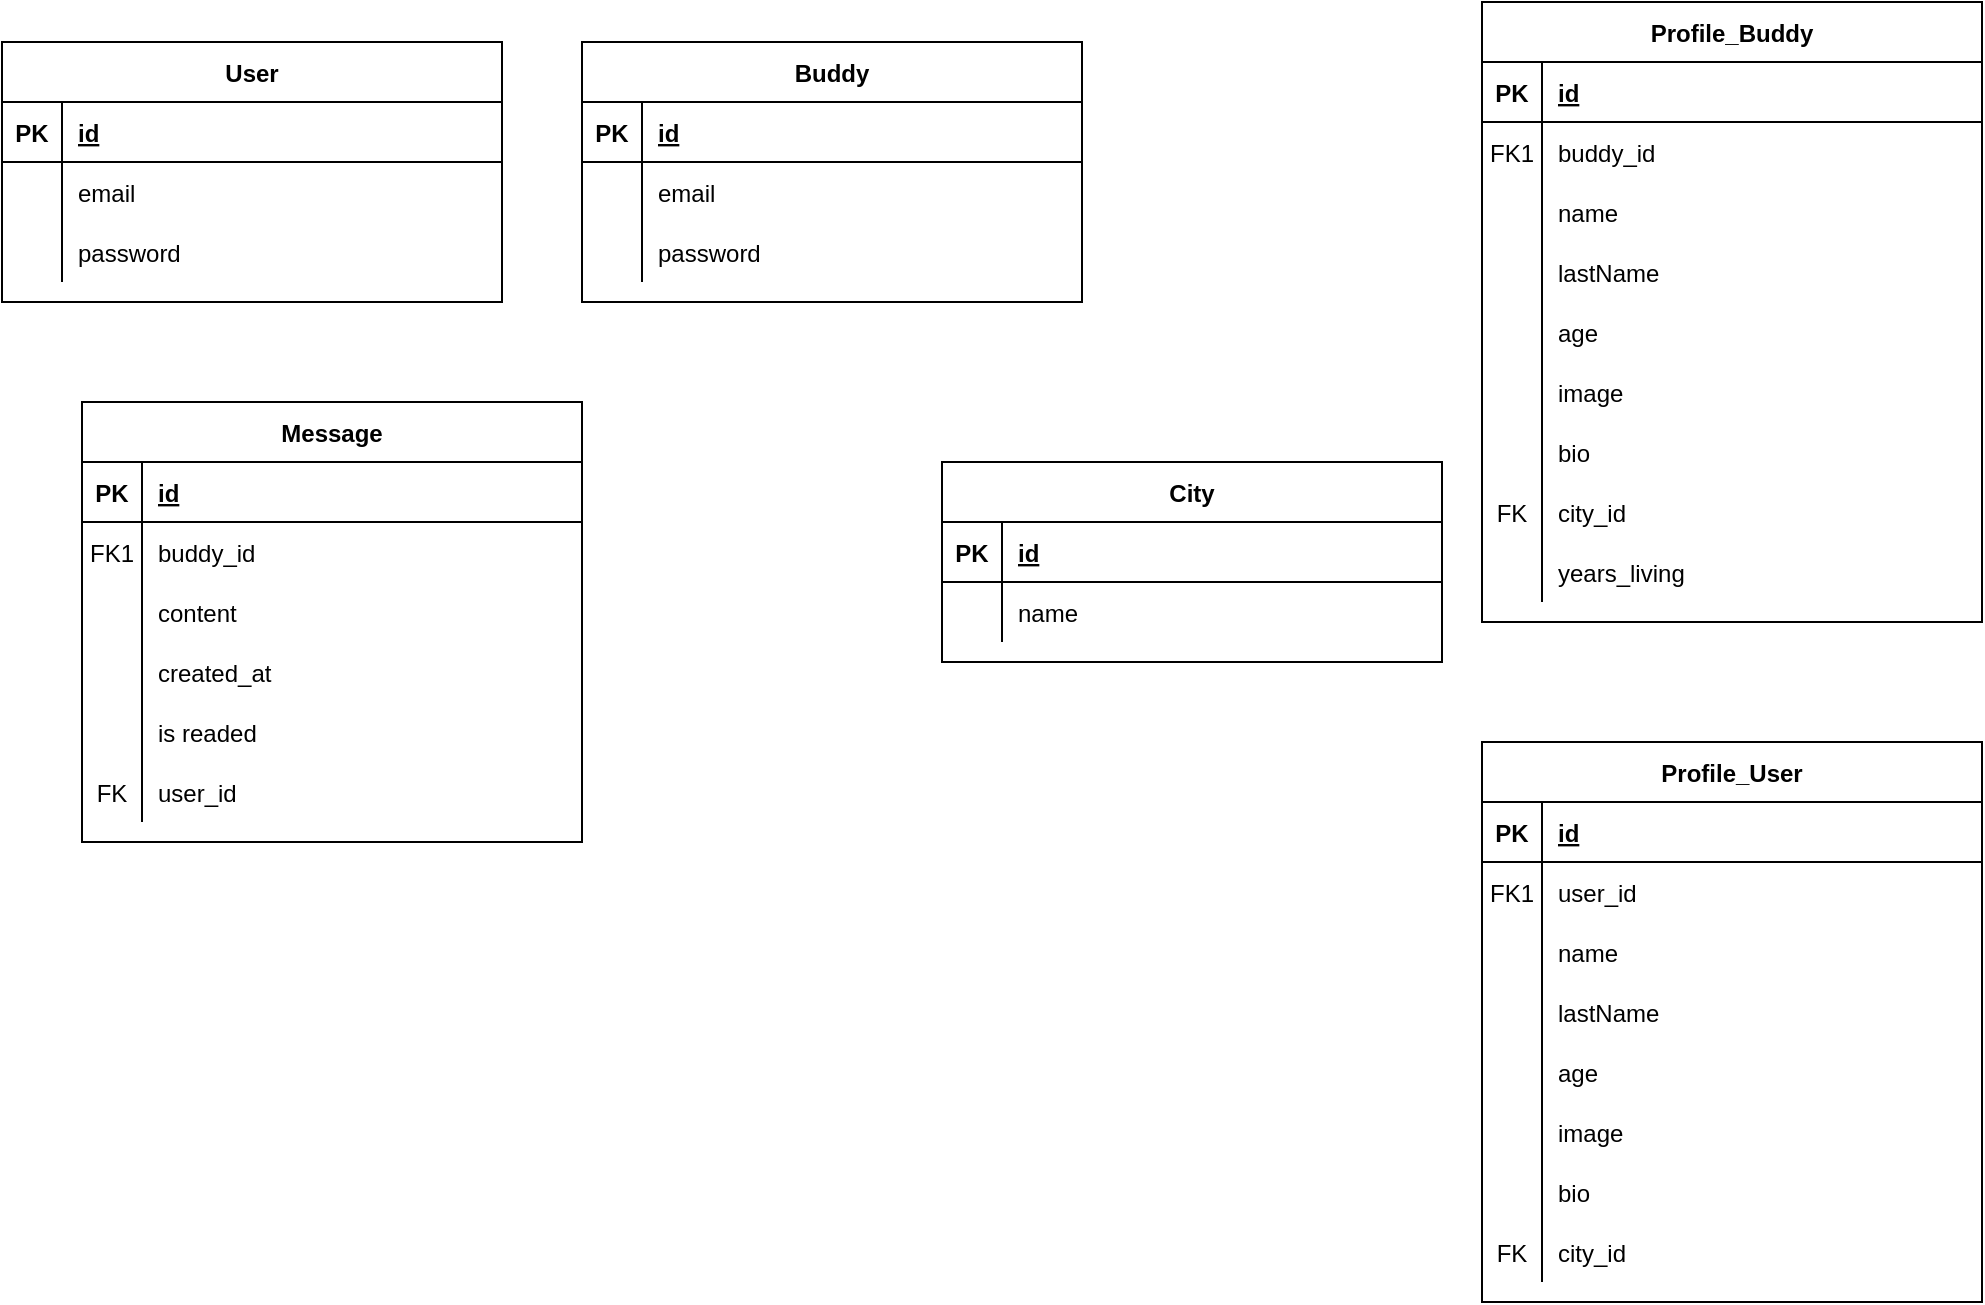 <mxfile version="14.6.9" type="github"><diagram id="R2lEEEUBdFMjLlhIrx00" name="Page-1"><mxGraphModel dx="1422" dy="661" grid="1" gridSize="10" guides="1" tooltips="1" connect="1" arrows="1" fold="1" page="1" pageScale="1" pageWidth="1100" pageHeight="850" math="0" shadow="0" extFonts="Permanent Marker^https://fonts.googleapis.com/css?family=Permanent+Marker"><root><mxCell id="0"/><mxCell id="1" parent="0"/><mxCell id="C-vyLk0tnHw3VtMMgP7b-2" value="Buddy" style="shape=table;startSize=30;container=1;collapsible=1;childLayout=tableLayout;fixedRows=1;rowLines=0;fontStyle=1;align=center;resizeLast=1;" parent="1" vertex="1"><mxGeometry x="340" y="50" width="250" height="130" as="geometry"/></mxCell><mxCell id="C-vyLk0tnHw3VtMMgP7b-3" value="" style="shape=partialRectangle;collapsible=0;dropTarget=0;pointerEvents=0;fillColor=none;points=[[0,0.5],[1,0.5]];portConstraint=eastwest;top=0;left=0;right=0;bottom=1;" parent="C-vyLk0tnHw3VtMMgP7b-2" vertex="1"><mxGeometry y="30" width="250" height="30" as="geometry"/></mxCell><mxCell id="C-vyLk0tnHw3VtMMgP7b-4" value="PK" style="shape=partialRectangle;overflow=hidden;connectable=0;fillColor=none;top=0;left=0;bottom=0;right=0;fontStyle=1;" parent="C-vyLk0tnHw3VtMMgP7b-3" vertex="1"><mxGeometry width="30" height="30" as="geometry"/></mxCell><mxCell id="C-vyLk0tnHw3VtMMgP7b-5" value="id" style="shape=partialRectangle;overflow=hidden;connectable=0;fillColor=none;top=0;left=0;bottom=0;right=0;align=left;spacingLeft=6;fontStyle=5;" parent="C-vyLk0tnHw3VtMMgP7b-3" vertex="1"><mxGeometry x="30" width="220" height="30" as="geometry"/></mxCell><mxCell id="uCq4a9gKOd6BqgS2VJ8T-19" style="shape=partialRectangle;collapsible=0;dropTarget=0;pointerEvents=0;fillColor=none;points=[[0,0.5],[1,0.5]];portConstraint=eastwest;top=0;left=0;right=0;bottom=0;" parent="C-vyLk0tnHw3VtMMgP7b-2" vertex="1"><mxGeometry y="60" width="250" height="30" as="geometry"/></mxCell><mxCell id="uCq4a9gKOd6BqgS2VJ8T-20" style="shape=partialRectangle;overflow=hidden;connectable=0;fillColor=none;top=0;left=0;bottom=0;right=0;" parent="uCq4a9gKOd6BqgS2VJ8T-19" vertex="1"><mxGeometry width="30" height="30" as="geometry"/></mxCell><mxCell id="uCq4a9gKOd6BqgS2VJ8T-21" value="email" style="shape=partialRectangle;overflow=hidden;connectable=0;fillColor=none;top=0;left=0;bottom=0;right=0;align=left;spacingLeft=6;" parent="uCq4a9gKOd6BqgS2VJ8T-19" vertex="1"><mxGeometry x="30" width="220" height="30" as="geometry"/></mxCell><mxCell id="uCq4a9gKOd6BqgS2VJ8T-22" style="shape=partialRectangle;collapsible=0;dropTarget=0;pointerEvents=0;fillColor=none;points=[[0,0.5],[1,0.5]];portConstraint=eastwest;top=0;left=0;right=0;bottom=0;" parent="C-vyLk0tnHw3VtMMgP7b-2" vertex="1"><mxGeometry y="90" width="250" height="30" as="geometry"/></mxCell><mxCell id="uCq4a9gKOd6BqgS2VJ8T-23" style="shape=partialRectangle;overflow=hidden;connectable=0;fillColor=none;top=0;left=0;bottom=0;right=0;" parent="uCq4a9gKOd6BqgS2VJ8T-22" vertex="1"><mxGeometry width="30" height="30" as="geometry"/></mxCell><mxCell id="uCq4a9gKOd6BqgS2VJ8T-24" value="password" style="shape=partialRectangle;overflow=hidden;connectable=0;fillColor=none;top=0;left=0;bottom=0;right=0;align=left;spacingLeft=6;" parent="uCq4a9gKOd6BqgS2VJ8T-22" vertex="1"><mxGeometry x="30" width="220" height="30" as="geometry"/></mxCell><mxCell id="C-vyLk0tnHw3VtMMgP7b-13" value="Profile_Buddy" style="shape=table;startSize=30;container=1;collapsible=1;childLayout=tableLayout;fixedRows=1;rowLines=0;fontStyle=1;align=center;resizeLast=1;" parent="1" vertex="1"><mxGeometry x="790" y="30" width="250" height="310" as="geometry"/></mxCell><mxCell id="C-vyLk0tnHw3VtMMgP7b-14" value="" style="shape=partialRectangle;collapsible=0;dropTarget=0;pointerEvents=0;fillColor=none;points=[[0,0.5],[1,0.5]];portConstraint=eastwest;top=0;left=0;right=0;bottom=1;" parent="C-vyLk0tnHw3VtMMgP7b-13" vertex="1"><mxGeometry y="30" width="250" height="30" as="geometry"/></mxCell><mxCell id="C-vyLk0tnHw3VtMMgP7b-15" value="PK" style="shape=partialRectangle;overflow=hidden;connectable=0;fillColor=none;top=0;left=0;bottom=0;right=0;fontStyle=1;" parent="C-vyLk0tnHw3VtMMgP7b-14" vertex="1"><mxGeometry width="30" height="30" as="geometry"/></mxCell><mxCell id="C-vyLk0tnHw3VtMMgP7b-16" value="id" style="shape=partialRectangle;overflow=hidden;connectable=0;fillColor=none;top=0;left=0;bottom=0;right=0;align=left;spacingLeft=6;fontStyle=5;" parent="C-vyLk0tnHw3VtMMgP7b-14" vertex="1"><mxGeometry x="30" width="220" height="30" as="geometry"/></mxCell><mxCell id="C-vyLk0tnHw3VtMMgP7b-17" value="" style="shape=partialRectangle;collapsible=0;dropTarget=0;pointerEvents=0;fillColor=none;points=[[0,0.5],[1,0.5]];portConstraint=eastwest;top=0;left=0;right=0;bottom=0;" parent="C-vyLk0tnHw3VtMMgP7b-13" vertex="1"><mxGeometry y="60" width="250" height="30" as="geometry"/></mxCell><mxCell id="C-vyLk0tnHw3VtMMgP7b-18" value="FK1" style="shape=partialRectangle;overflow=hidden;connectable=0;fillColor=none;top=0;left=0;bottom=0;right=0;" parent="C-vyLk0tnHw3VtMMgP7b-17" vertex="1"><mxGeometry width="30" height="30" as="geometry"/></mxCell><mxCell id="C-vyLk0tnHw3VtMMgP7b-19" value="buddy_id" style="shape=partialRectangle;overflow=hidden;connectable=0;fillColor=none;top=0;left=0;bottom=0;right=0;align=left;spacingLeft=6;" parent="C-vyLk0tnHw3VtMMgP7b-17" vertex="1"><mxGeometry x="30" width="220" height="30" as="geometry"/></mxCell><mxCell id="uCq4a9gKOd6BqgS2VJ8T-111" style="shape=partialRectangle;collapsible=0;dropTarget=0;pointerEvents=0;fillColor=none;points=[[0,0.5],[1,0.5]];portConstraint=eastwest;top=0;left=0;right=0;bottom=0;" parent="C-vyLk0tnHw3VtMMgP7b-13" vertex="1"><mxGeometry y="90" width="250" height="30" as="geometry"/></mxCell><mxCell id="uCq4a9gKOd6BqgS2VJ8T-112" style="shape=partialRectangle;overflow=hidden;connectable=0;fillColor=none;top=0;left=0;bottom=0;right=0;" parent="uCq4a9gKOd6BqgS2VJ8T-111" vertex="1"><mxGeometry width="30" height="30" as="geometry"/></mxCell><mxCell id="uCq4a9gKOd6BqgS2VJ8T-113" value="name" style="shape=partialRectangle;overflow=hidden;connectable=0;fillColor=none;top=0;left=0;bottom=0;right=0;align=left;spacingLeft=6;" parent="uCq4a9gKOd6BqgS2VJ8T-111" vertex="1"><mxGeometry x="30" width="220" height="30" as="geometry"/></mxCell><mxCell id="uCq4a9gKOd6BqgS2VJ8T-114" style="shape=partialRectangle;collapsible=0;dropTarget=0;pointerEvents=0;fillColor=none;points=[[0,0.5],[1,0.5]];portConstraint=eastwest;top=0;left=0;right=0;bottom=0;" parent="C-vyLk0tnHw3VtMMgP7b-13" vertex="1"><mxGeometry y="120" width="250" height="30" as="geometry"/></mxCell><mxCell id="uCq4a9gKOd6BqgS2VJ8T-115" style="shape=partialRectangle;overflow=hidden;connectable=0;fillColor=none;top=0;left=0;bottom=0;right=0;" parent="uCq4a9gKOd6BqgS2VJ8T-114" vertex="1"><mxGeometry width="30" height="30" as="geometry"/></mxCell><mxCell id="uCq4a9gKOd6BqgS2VJ8T-116" value="lastName" style="shape=partialRectangle;overflow=hidden;connectable=0;fillColor=none;top=0;left=0;bottom=0;right=0;align=left;spacingLeft=6;" parent="uCq4a9gKOd6BqgS2VJ8T-114" vertex="1"><mxGeometry x="30" width="220" height="30" as="geometry"/></mxCell><mxCell id="C-vyLk0tnHw3VtMMgP7b-20" value="" style="shape=partialRectangle;collapsible=0;dropTarget=0;pointerEvents=0;fillColor=none;points=[[0,0.5],[1,0.5]];portConstraint=eastwest;top=0;left=0;right=0;bottom=0;" parent="C-vyLk0tnHw3VtMMgP7b-13" vertex="1"><mxGeometry y="150" width="250" height="30" as="geometry"/></mxCell><mxCell id="C-vyLk0tnHw3VtMMgP7b-21" value="" style="shape=partialRectangle;overflow=hidden;connectable=0;fillColor=none;top=0;left=0;bottom=0;right=0;" parent="C-vyLk0tnHw3VtMMgP7b-20" vertex="1"><mxGeometry width="30" height="30" as="geometry"/></mxCell><mxCell id="C-vyLk0tnHw3VtMMgP7b-22" value="age" style="shape=partialRectangle;overflow=hidden;connectable=0;fillColor=none;top=0;left=0;bottom=0;right=0;align=left;spacingLeft=6;" parent="C-vyLk0tnHw3VtMMgP7b-20" vertex="1"><mxGeometry x="30" width="220" height="30" as="geometry"/></mxCell><mxCell id="uCq4a9gKOd6BqgS2VJ8T-25" style="shape=partialRectangle;collapsible=0;dropTarget=0;pointerEvents=0;fillColor=none;points=[[0,0.5],[1,0.5]];portConstraint=eastwest;top=0;left=0;right=0;bottom=0;" parent="C-vyLk0tnHw3VtMMgP7b-13" vertex="1"><mxGeometry y="180" width="250" height="30" as="geometry"/></mxCell><mxCell id="uCq4a9gKOd6BqgS2VJ8T-26" style="shape=partialRectangle;overflow=hidden;connectable=0;fillColor=none;top=0;left=0;bottom=0;right=0;" parent="uCq4a9gKOd6BqgS2VJ8T-25" vertex="1"><mxGeometry width="30" height="30" as="geometry"/></mxCell><mxCell id="uCq4a9gKOd6BqgS2VJ8T-27" value="image" style="shape=partialRectangle;overflow=hidden;connectable=0;fillColor=none;top=0;left=0;bottom=0;right=0;align=left;spacingLeft=6;" parent="uCq4a9gKOd6BqgS2VJ8T-25" vertex="1"><mxGeometry x="30" width="220" height="30" as="geometry"/></mxCell><mxCell id="uCq4a9gKOd6BqgS2VJ8T-28" style="shape=partialRectangle;collapsible=0;dropTarget=0;pointerEvents=0;fillColor=none;points=[[0,0.5],[1,0.5]];portConstraint=eastwest;top=0;left=0;right=0;bottom=0;" parent="C-vyLk0tnHw3VtMMgP7b-13" vertex="1"><mxGeometry y="210" width="250" height="30" as="geometry"/></mxCell><mxCell id="uCq4a9gKOd6BqgS2VJ8T-29" style="shape=partialRectangle;overflow=hidden;connectable=0;fillColor=none;top=0;left=0;bottom=0;right=0;" parent="uCq4a9gKOd6BqgS2VJ8T-28" vertex="1"><mxGeometry width="30" height="30" as="geometry"/></mxCell><mxCell id="uCq4a9gKOd6BqgS2VJ8T-30" value="bio" style="shape=partialRectangle;overflow=hidden;connectable=0;fillColor=none;top=0;left=0;bottom=0;right=0;align=left;spacingLeft=6;" parent="uCq4a9gKOd6BqgS2VJ8T-28" vertex="1"><mxGeometry x="30" width="220" height="30" as="geometry"/></mxCell><mxCell id="uCq4a9gKOd6BqgS2VJ8T-31" style="shape=partialRectangle;collapsible=0;dropTarget=0;pointerEvents=0;fillColor=none;points=[[0,0.5],[1,0.5]];portConstraint=eastwest;top=0;left=0;right=0;bottom=0;" parent="C-vyLk0tnHw3VtMMgP7b-13" vertex="1"><mxGeometry y="240" width="250" height="30" as="geometry"/></mxCell><mxCell id="uCq4a9gKOd6BqgS2VJ8T-32" value="FK" style="shape=partialRectangle;overflow=hidden;connectable=0;fillColor=none;top=0;left=0;bottom=0;right=0;" parent="uCq4a9gKOd6BqgS2VJ8T-31" vertex="1"><mxGeometry width="30" height="30" as="geometry"/></mxCell><mxCell id="uCq4a9gKOd6BqgS2VJ8T-33" value="city_id" style="shape=partialRectangle;overflow=hidden;connectable=0;fillColor=none;top=0;left=0;bottom=0;right=0;align=left;spacingLeft=6;" parent="uCq4a9gKOd6BqgS2VJ8T-31" vertex="1"><mxGeometry x="30" width="220" height="30" as="geometry"/></mxCell><mxCell id="uCq4a9gKOd6BqgS2VJ8T-34" style="shape=partialRectangle;collapsible=0;dropTarget=0;pointerEvents=0;fillColor=none;points=[[0,0.5],[1,0.5]];portConstraint=eastwest;top=0;left=0;right=0;bottom=0;" parent="C-vyLk0tnHw3VtMMgP7b-13" vertex="1"><mxGeometry y="270" width="250" height="30" as="geometry"/></mxCell><mxCell id="uCq4a9gKOd6BqgS2VJ8T-35" style="shape=partialRectangle;overflow=hidden;connectable=0;fillColor=none;top=0;left=0;bottom=0;right=0;" parent="uCq4a9gKOd6BqgS2VJ8T-34" vertex="1"><mxGeometry width="30" height="30" as="geometry"/></mxCell><mxCell id="uCq4a9gKOd6BqgS2VJ8T-36" value="years_living" style="shape=partialRectangle;overflow=hidden;connectable=0;fillColor=none;top=0;left=0;bottom=0;right=0;align=left;spacingLeft=6;" parent="uCq4a9gKOd6BqgS2VJ8T-34" vertex="1"><mxGeometry x="30" width="220" height="30" as="geometry"/></mxCell><mxCell id="C-vyLk0tnHw3VtMMgP7b-23" value="User" style="shape=table;startSize=30;container=1;collapsible=1;childLayout=tableLayout;fixedRows=1;rowLines=0;fontStyle=1;align=center;resizeLast=1;" parent="1" vertex="1"><mxGeometry x="50" y="50" width="250" height="130" as="geometry"/></mxCell><mxCell id="C-vyLk0tnHw3VtMMgP7b-24" value="" style="shape=partialRectangle;collapsible=0;dropTarget=0;pointerEvents=0;fillColor=none;points=[[0,0.5],[1,0.5]];portConstraint=eastwest;top=0;left=0;right=0;bottom=1;" parent="C-vyLk0tnHw3VtMMgP7b-23" vertex="1"><mxGeometry y="30" width="250" height="30" as="geometry"/></mxCell><mxCell id="C-vyLk0tnHw3VtMMgP7b-25" value="PK" style="shape=partialRectangle;overflow=hidden;connectable=0;fillColor=none;top=0;left=0;bottom=0;right=0;fontStyle=1;" parent="C-vyLk0tnHw3VtMMgP7b-24" vertex="1"><mxGeometry width="30" height="30" as="geometry"/></mxCell><mxCell id="C-vyLk0tnHw3VtMMgP7b-26" value="id" style="shape=partialRectangle;overflow=hidden;connectable=0;fillColor=none;top=0;left=0;bottom=0;right=0;align=left;spacingLeft=6;fontStyle=5;" parent="C-vyLk0tnHw3VtMMgP7b-24" vertex="1"><mxGeometry x="30" width="220" height="30" as="geometry"/></mxCell><mxCell id="uCq4a9gKOd6BqgS2VJ8T-10" style="shape=partialRectangle;collapsible=0;dropTarget=0;pointerEvents=0;fillColor=none;points=[[0,0.5],[1,0.5]];portConstraint=eastwest;top=0;left=0;right=0;bottom=0;" parent="C-vyLk0tnHw3VtMMgP7b-23" vertex="1"><mxGeometry y="60" width="250" height="30" as="geometry"/></mxCell><mxCell id="uCq4a9gKOd6BqgS2VJ8T-11" style="shape=partialRectangle;overflow=hidden;connectable=0;fillColor=none;top=0;left=0;bottom=0;right=0;" parent="uCq4a9gKOd6BqgS2VJ8T-10" vertex="1"><mxGeometry width="30" height="30" as="geometry"/></mxCell><mxCell id="uCq4a9gKOd6BqgS2VJ8T-12" value="email" style="shape=partialRectangle;overflow=hidden;connectable=0;fillColor=none;top=0;left=0;bottom=0;right=0;align=left;spacingLeft=6;" parent="uCq4a9gKOd6BqgS2VJ8T-10" vertex="1"><mxGeometry x="30" width="220" height="30" as="geometry"/></mxCell><mxCell id="uCq4a9gKOd6BqgS2VJ8T-13" style="shape=partialRectangle;collapsible=0;dropTarget=0;pointerEvents=0;fillColor=none;points=[[0,0.5],[1,0.5]];portConstraint=eastwest;top=0;left=0;right=0;bottom=0;" parent="C-vyLk0tnHw3VtMMgP7b-23" vertex="1"><mxGeometry y="90" width="250" height="30" as="geometry"/></mxCell><mxCell id="uCq4a9gKOd6BqgS2VJ8T-14" style="shape=partialRectangle;overflow=hidden;connectable=0;fillColor=none;top=0;left=0;bottom=0;right=0;" parent="uCq4a9gKOd6BqgS2VJ8T-13" vertex="1"><mxGeometry width="30" height="30" as="geometry"/></mxCell><mxCell id="uCq4a9gKOd6BqgS2VJ8T-15" value="password" style="shape=partialRectangle;overflow=hidden;connectable=0;fillColor=none;top=0;left=0;bottom=0;right=0;align=left;spacingLeft=6;" parent="uCq4a9gKOd6BqgS2VJ8T-13" vertex="1"><mxGeometry x="30" width="220" height="30" as="geometry"/></mxCell><mxCell id="uCq4a9gKOd6BqgS2VJ8T-37" value="Profile_User" style="shape=table;startSize=30;container=1;collapsible=1;childLayout=tableLayout;fixedRows=1;rowLines=0;fontStyle=1;align=center;resizeLast=1;" parent="1" vertex="1"><mxGeometry x="790" y="400" width="250" height="280" as="geometry"/></mxCell><mxCell id="uCq4a9gKOd6BqgS2VJ8T-38" value="" style="shape=partialRectangle;collapsible=0;dropTarget=0;pointerEvents=0;fillColor=none;points=[[0,0.5],[1,0.5]];portConstraint=eastwest;top=0;left=0;right=0;bottom=1;" parent="uCq4a9gKOd6BqgS2VJ8T-37" vertex="1"><mxGeometry y="30" width="250" height="30" as="geometry"/></mxCell><mxCell id="uCq4a9gKOd6BqgS2VJ8T-39" value="PK" style="shape=partialRectangle;overflow=hidden;connectable=0;fillColor=none;top=0;left=0;bottom=0;right=0;fontStyle=1;" parent="uCq4a9gKOd6BqgS2VJ8T-38" vertex="1"><mxGeometry width="30" height="30" as="geometry"/></mxCell><mxCell id="uCq4a9gKOd6BqgS2VJ8T-40" value="id" style="shape=partialRectangle;overflow=hidden;connectable=0;fillColor=none;top=0;left=0;bottom=0;right=0;align=left;spacingLeft=6;fontStyle=5;" parent="uCq4a9gKOd6BqgS2VJ8T-38" vertex="1"><mxGeometry x="30" width="220" height="30" as="geometry"/></mxCell><mxCell id="uCq4a9gKOd6BqgS2VJ8T-41" value="" style="shape=partialRectangle;collapsible=0;dropTarget=0;pointerEvents=0;fillColor=none;points=[[0,0.5],[1,0.5]];portConstraint=eastwest;top=0;left=0;right=0;bottom=0;" parent="uCq4a9gKOd6BqgS2VJ8T-37" vertex="1"><mxGeometry y="60" width="250" height="30" as="geometry"/></mxCell><mxCell id="uCq4a9gKOd6BqgS2VJ8T-42" value="FK1" style="shape=partialRectangle;overflow=hidden;connectable=0;fillColor=none;top=0;left=0;bottom=0;right=0;" parent="uCq4a9gKOd6BqgS2VJ8T-41" vertex="1"><mxGeometry width="30" height="30" as="geometry"/></mxCell><mxCell id="uCq4a9gKOd6BqgS2VJ8T-43" value="user_id" style="shape=partialRectangle;overflow=hidden;connectable=0;fillColor=none;top=0;left=0;bottom=0;right=0;align=left;spacingLeft=6;" parent="uCq4a9gKOd6BqgS2VJ8T-41" vertex="1"><mxGeometry x="30" width="220" height="30" as="geometry"/></mxCell><mxCell id="uCq4a9gKOd6BqgS2VJ8T-120" style="shape=partialRectangle;collapsible=0;dropTarget=0;pointerEvents=0;fillColor=none;points=[[0,0.5],[1,0.5]];portConstraint=eastwest;top=0;left=0;right=0;bottom=0;" parent="uCq4a9gKOd6BqgS2VJ8T-37" vertex="1"><mxGeometry y="90" width="250" height="30" as="geometry"/></mxCell><mxCell id="uCq4a9gKOd6BqgS2VJ8T-121" style="shape=partialRectangle;overflow=hidden;connectable=0;fillColor=none;top=0;left=0;bottom=0;right=0;" parent="uCq4a9gKOd6BqgS2VJ8T-120" vertex="1"><mxGeometry width="30" height="30" as="geometry"/></mxCell><mxCell id="uCq4a9gKOd6BqgS2VJ8T-122" value="name" style="shape=partialRectangle;overflow=hidden;connectable=0;fillColor=none;top=0;left=0;bottom=0;right=0;align=left;spacingLeft=6;" parent="uCq4a9gKOd6BqgS2VJ8T-120" vertex="1"><mxGeometry x="30" width="220" height="30" as="geometry"/></mxCell><mxCell id="uCq4a9gKOd6BqgS2VJ8T-123" style="shape=partialRectangle;collapsible=0;dropTarget=0;pointerEvents=0;fillColor=none;points=[[0,0.5],[1,0.5]];portConstraint=eastwest;top=0;left=0;right=0;bottom=0;" parent="uCq4a9gKOd6BqgS2VJ8T-37" vertex="1"><mxGeometry y="120" width="250" height="30" as="geometry"/></mxCell><mxCell id="uCq4a9gKOd6BqgS2VJ8T-124" style="shape=partialRectangle;overflow=hidden;connectable=0;fillColor=none;top=0;left=0;bottom=0;right=0;" parent="uCq4a9gKOd6BqgS2VJ8T-123" vertex="1"><mxGeometry width="30" height="30" as="geometry"/></mxCell><mxCell id="uCq4a9gKOd6BqgS2VJ8T-125" value="lastName" style="shape=partialRectangle;overflow=hidden;connectable=0;fillColor=none;top=0;left=0;bottom=0;right=0;align=left;spacingLeft=6;" parent="uCq4a9gKOd6BqgS2VJ8T-123" vertex="1"><mxGeometry x="30" width="220" height="30" as="geometry"/></mxCell><mxCell id="uCq4a9gKOd6BqgS2VJ8T-44" value="" style="shape=partialRectangle;collapsible=0;dropTarget=0;pointerEvents=0;fillColor=none;points=[[0,0.5],[1,0.5]];portConstraint=eastwest;top=0;left=0;right=0;bottom=0;" parent="uCq4a9gKOd6BqgS2VJ8T-37" vertex="1"><mxGeometry y="150" width="250" height="30" as="geometry"/></mxCell><mxCell id="uCq4a9gKOd6BqgS2VJ8T-45" value="" style="shape=partialRectangle;overflow=hidden;connectable=0;fillColor=none;top=0;left=0;bottom=0;right=0;" parent="uCq4a9gKOd6BqgS2VJ8T-44" vertex="1"><mxGeometry width="30" height="30" as="geometry"/></mxCell><mxCell id="uCq4a9gKOd6BqgS2VJ8T-46" value="age" style="shape=partialRectangle;overflow=hidden;connectable=0;fillColor=none;top=0;left=0;bottom=0;right=0;align=left;spacingLeft=6;" parent="uCq4a9gKOd6BqgS2VJ8T-44" vertex="1"><mxGeometry x="30" width="220" height="30" as="geometry"/></mxCell><mxCell id="uCq4a9gKOd6BqgS2VJ8T-47" style="shape=partialRectangle;collapsible=0;dropTarget=0;pointerEvents=0;fillColor=none;points=[[0,0.5],[1,0.5]];portConstraint=eastwest;top=0;left=0;right=0;bottom=0;" parent="uCq4a9gKOd6BqgS2VJ8T-37" vertex="1"><mxGeometry y="180" width="250" height="30" as="geometry"/></mxCell><mxCell id="uCq4a9gKOd6BqgS2VJ8T-48" style="shape=partialRectangle;overflow=hidden;connectable=0;fillColor=none;top=0;left=0;bottom=0;right=0;" parent="uCq4a9gKOd6BqgS2VJ8T-47" vertex="1"><mxGeometry width="30" height="30" as="geometry"/></mxCell><mxCell id="uCq4a9gKOd6BqgS2VJ8T-49" value="image" style="shape=partialRectangle;overflow=hidden;connectable=0;fillColor=none;top=0;left=0;bottom=0;right=0;align=left;spacingLeft=6;" parent="uCq4a9gKOd6BqgS2VJ8T-47" vertex="1"><mxGeometry x="30" width="220" height="30" as="geometry"/></mxCell><mxCell id="uCq4a9gKOd6BqgS2VJ8T-50" style="shape=partialRectangle;collapsible=0;dropTarget=0;pointerEvents=0;fillColor=none;points=[[0,0.5],[1,0.5]];portConstraint=eastwest;top=0;left=0;right=0;bottom=0;" parent="uCq4a9gKOd6BqgS2VJ8T-37" vertex="1"><mxGeometry y="210" width="250" height="30" as="geometry"/></mxCell><mxCell id="uCq4a9gKOd6BqgS2VJ8T-51" style="shape=partialRectangle;overflow=hidden;connectable=0;fillColor=none;top=0;left=0;bottom=0;right=0;" parent="uCq4a9gKOd6BqgS2VJ8T-50" vertex="1"><mxGeometry width="30" height="30" as="geometry"/></mxCell><mxCell id="uCq4a9gKOd6BqgS2VJ8T-52" value="bio" style="shape=partialRectangle;overflow=hidden;connectable=0;fillColor=none;top=0;left=0;bottom=0;right=0;align=left;spacingLeft=6;" parent="uCq4a9gKOd6BqgS2VJ8T-50" vertex="1"><mxGeometry x="30" width="220" height="30" as="geometry"/></mxCell><mxCell id="uCq4a9gKOd6BqgS2VJ8T-53" style="shape=partialRectangle;collapsible=0;dropTarget=0;pointerEvents=0;fillColor=none;points=[[0,0.5],[1,0.5]];portConstraint=eastwest;top=0;left=0;right=0;bottom=0;" parent="uCq4a9gKOd6BqgS2VJ8T-37" vertex="1"><mxGeometry y="240" width="250" height="30" as="geometry"/></mxCell><mxCell id="uCq4a9gKOd6BqgS2VJ8T-54" value="FK" style="shape=partialRectangle;overflow=hidden;connectable=0;fillColor=none;top=0;left=0;bottom=0;right=0;" parent="uCq4a9gKOd6BqgS2VJ8T-53" vertex="1"><mxGeometry width="30" height="30" as="geometry"/></mxCell><mxCell id="uCq4a9gKOd6BqgS2VJ8T-55" value="city_id" style="shape=partialRectangle;overflow=hidden;connectable=0;fillColor=none;top=0;left=0;bottom=0;right=0;align=left;spacingLeft=6;" parent="uCq4a9gKOd6BqgS2VJ8T-53" vertex="1"><mxGeometry x="30" width="220" height="30" as="geometry"/></mxCell><mxCell id="uCq4a9gKOd6BqgS2VJ8T-59" value="City" style="shape=table;startSize=30;container=1;collapsible=1;childLayout=tableLayout;fixedRows=1;rowLines=0;fontStyle=1;align=center;resizeLast=1;" parent="1" vertex="1"><mxGeometry x="520" y="260" width="250" height="100" as="geometry"/></mxCell><mxCell id="uCq4a9gKOd6BqgS2VJ8T-60" value="" style="shape=partialRectangle;collapsible=0;dropTarget=0;pointerEvents=0;fillColor=none;points=[[0,0.5],[1,0.5]];portConstraint=eastwest;top=0;left=0;right=0;bottom=1;" parent="uCq4a9gKOd6BqgS2VJ8T-59" vertex="1"><mxGeometry y="30" width="250" height="30" as="geometry"/></mxCell><mxCell id="uCq4a9gKOd6BqgS2VJ8T-61" value="PK" style="shape=partialRectangle;overflow=hidden;connectable=0;fillColor=none;top=0;left=0;bottom=0;right=0;fontStyle=1;" parent="uCq4a9gKOd6BqgS2VJ8T-60" vertex="1"><mxGeometry width="30" height="30" as="geometry"/></mxCell><mxCell id="uCq4a9gKOd6BqgS2VJ8T-62" value="id" style="shape=partialRectangle;overflow=hidden;connectable=0;fillColor=none;top=0;left=0;bottom=0;right=0;align=left;spacingLeft=6;fontStyle=5;" parent="uCq4a9gKOd6BqgS2VJ8T-60" vertex="1"><mxGeometry x="30" width="220" height="30" as="geometry"/></mxCell><mxCell id="uCq4a9gKOd6BqgS2VJ8T-63" value="" style="shape=partialRectangle;collapsible=0;dropTarget=0;pointerEvents=0;fillColor=none;points=[[0,0.5],[1,0.5]];portConstraint=eastwest;top=0;left=0;right=0;bottom=0;" parent="uCq4a9gKOd6BqgS2VJ8T-59" vertex="1"><mxGeometry y="60" width="250" height="30" as="geometry"/></mxCell><mxCell id="uCq4a9gKOd6BqgS2VJ8T-64" value="" style="shape=partialRectangle;overflow=hidden;connectable=0;fillColor=none;top=0;left=0;bottom=0;right=0;" parent="uCq4a9gKOd6BqgS2VJ8T-63" vertex="1"><mxGeometry width="30" height="30" as="geometry"/></mxCell><mxCell id="uCq4a9gKOd6BqgS2VJ8T-65" value="name" style="shape=partialRectangle;overflow=hidden;connectable=0;fillColor=none;top=0;left=0;bottom=0;right=0;align=left;spacingLeft=6;" parent="uCq4a9gKOd6BqgS2VJ8T-63" vertex="1"><mxGeometry x="30" width="220" height="30" as="geometry"/></mxCell><mxCell id="uCq4a9gKOd6BqgS2VJ8T-75" value="Message" style="shape=table;startSize=30;container=1;collapsible=1;childLayout=tableLayout;fixedRows=1;rowLines=0;fontStyle=1;align=center;resizeLast=1;" parent="1" vertex="1"><mxGeometry x="90" y="230" width="250" height="220" as="geometry"/></mxCell><mxCell id="uCq4a9gKOd6BqgS2VJ8T-76" value="" style="shape=partialRectangle;collapsible=0;dropTarget=0;pointerEvents=0;fillColor=none;points=[[0,0.5],[1,0.5]];portConstraint=eastwest;top=0;left=0;right=0;bottom=1;" parent="uCq4a9gKOd6BqgS2VJ8T-75" vertex="1"><mxGeometry y="30" width="250" height="30" as="geometry"/></mxCell><mxCell id="uCq4a9gKOd6BqgS2VJ8T-77" value="PK" style="shape=partialRectangle;overflow=hidden;connectable=0;fillColor=none;top=0;left=0;bottom=0;right=0;fontStyle=1;" parent="uCq4a9gKOd6BqgS2VJ8T-76" vertex="1"><mxGeometry width="30" height="30" as="geometry"/></mxCell><mxCell id="uCq4a9gKOd6BqgS2VJ8T-78" value="id" style="shape=partialRectangle;overflow=hidden;connectable=0;fillColor=none;top=0;left=0;bottom=0;right=0;align=left;spacingLeft=6;fontStyle=5;" parent="uCq4a9gKOd6BqgS2VJ8T-76" vertex="1"><mxGeometry x="30" width="220" height="30" as="geometry"/></mxCell><mxCell id="uCq4a9gKOd6BqgS2VJ8T-79" value="" style="shape=partialRectangle;collapsible=0;dropTarget=0;pointerEvents=0;fillColor=none;points=[[0,0.5],[1,0.5]];portConstraint=eastwest;top=0;left=0;right=0;bottom=0;" parent="uCq4a9gKOd6BqgS2VJ8T-75" vertex="1"><mxGeometry y="60" width="250" height="30" as="geometry"/></mxCell><mxCell id="uCq4a9gKOd6BqgS2VJ8T-80" value="FK1" style="shape=partialRectangle;overflow=hidden;connectable=0;fillColor=none;top=0;left=0;bottom=0;right=0;" parent="uCq4a9gKOd6BqgS2VJ8T-79" vertex="1"><mxGeometry width="30" height="30" as="geometry"/></mxCell><mxCell id="uCq4a9gKOd6BqgS2VJ8T-81" value="buddy_id" style="shape=partialRectangle;overflow=hidden;connectable=0;fillColor=none;top=0;left=0;bottom=0;right=0;align=left;spacingLeft=6;" parent="uCq4a9gKOd6BqgS2VJ8T-79" vertex="1"><mxGeometry x="30" width="220" height="30" as="geometry"/></mxCell><mxCell id="uCq4a9gKOd6BqgS2VJ8T-82" value="" style="shape=partialRectangle;collapsible=0;dropTarget=0;pointerEvents=0;fillColor=none;points=[[0,0.5],[1,0.5]];portConstraint=eastwest;top=0;left=0;right=0;bottom=0;" parent="uCq4a9gKOd6BqgS2VJ8T-75" vertex="1"><mxGeometry y="90" width="250" height="30" as="geometry"/></mxCell><mxCell id="uCq4a9gKOd6BqgS2VJ8T-83" value="" style="shape=partialRectangle;overflow=hidden;connectable=0;fillColor=none;top=0;left=0;bottom=0;right=0;" parent="uCq4a9gKOd6BqgS2VJ8T-82" vertex="1"><mxGeometry width="30" height="30" as="geometry"/></mxCell><mxCell id="uCq4a9gKOd6BqgS2VJ8T-84" value="content" style="shape=partialRectangle;overflow=hidden;connectable=0;fillColor=none;top=0;left=0;bottom=0;right=0;align=left;spacingLeft=6;" parent="uCq4a9gKOd6BqgS2VJ8T-82" vertex="1"><mxGeometry x="30" width="220" height="30" as="geometry"/></mxCell><mxCell id="uCq4a9gKOd6BqgS2VJ8T-85" style="shape=partialRectangle;collapsible=0;dropTarget=0;pointerEvents=0;fillColor=none;points=[[0,0.5],[1,0.5]];portConstraint=eastwest;top=0;left=0;right=0;bottom=0;" parent="uCq4a9gKOd6BqgS2VJ8T-75" vertex="1"><mxGeometry y="120" width="250" height="30" as="geometry"/></mxCell><mxCell id="uCq4a9gKOd6BqgS2VJ8T-86" style="shape=partialRectangle;overflow=hidden;connectable=0;fillColor=none;top=0;left=0;bottom=0;right=0;" parent="uCq4a9gKOd6BqgS2VJ8T-85" vertex="1"><mxGeometry width="30" height="30" as="geometry"/></mxCell><mxCell id="uCq4a9gKOd6BqgS2VJ8T-87" value="created_at" style="shape=partialRectangle;overflow=hidden;connectable=0;fillColor=none;top=0;left=0;bottom=0;right=0;align=left;spacingLeft=6;" parent="uCq4a9gKOd6BqgS2VJ8T-85" vertex="1"><mxGeometry x="30" width="220" height="30" as="geometry"/></mxCell><mxCell id="uCq4a9gKOd6BqgS2VJ8T-88" style="shape=partialRectangle;collapsible=0;dropTarget=0;pointerEvents=0;fillColor=none;points=[[0,0.5],[1,0.5]];portConstraint=eastwest;top=0;left=0;right=0;bottom=0;" parent="uCq4a9gKOd6BqgS2VJ8T-75" vertex="1"><mxGeometry y="150" width="250" height="30" as="geometry"/></mxCell><mxCell id="uCq4a9gKOd6BqgS2VJ8T-89" style="shape=partialRectangle;overflow=hidden;connectable=0;fillColor=none;top=0;left=0;bottom=0;right=0;" parent="uCq4a9gKOd6BqgS2VJ8T-88" vertex="1"><mxGeometry width="30" height="30" as="geometry"/></mxCell><mxCell id="uCq4a9gKOd6BqgS2VJ8T-90" value="is readed" style="shape=partialRectangle;overflow=hidden;connectable=0;fillColor=none;top=0;left=0;bottom=0;right=0;align=left;spacingLeft=6;" parent="uCq4a9gKOd6BqgS2VJ8T-88" vertex="1"><mxGeometry x="30" width="220" height="30" as="geometry"/></mxCell><mxCell id="uCq4a9gKOd6BqgS2VJ8T-91" style="shape=partialRectangle;collapsible=0;dropTarget=0;pointerEvents=0;fillColor=none;points=[[0,0.5],[1,0.5]];portConstraint=eastwest;top=0;left=0;right=0;bottom=0;" parent="uCq4a9gKOd6BqgS2VJ8T-75" vertex="1"><mxGeometry y="180" width="250" height="30" as="geometry"/></mxCell><mxCell id="uCq4a9gKOd6BqgS2VJ8T-92" value="FK" style="shape=partialRectangle;overflow=hidden;connectable=0;fillColor=none;top=0;left=0;bottom=0;right=0;" parent="uCq4a9gKOd6BqgS2VJ8T-91" vertex="1"><mxGeometry width="30" height="30" as="geometry"/></mxCell><mxCell id="uCq4a9gKOd6BqgS2VJ8T-93" value="user_id" style="shape=partialRectangle;overflow=hidden;connectable=0;fillColor=none;top=0;left=0;bottom=0;right=0;align=left;spacingLeft=6;" parent="uCq4a9gKOd6BqgS2VJ8T-91" vertex="1"><mxGeometry x="30" width="220" height="30" as="geometry"/></mxCell></root></mxGraphModel></diagram></mxfile>